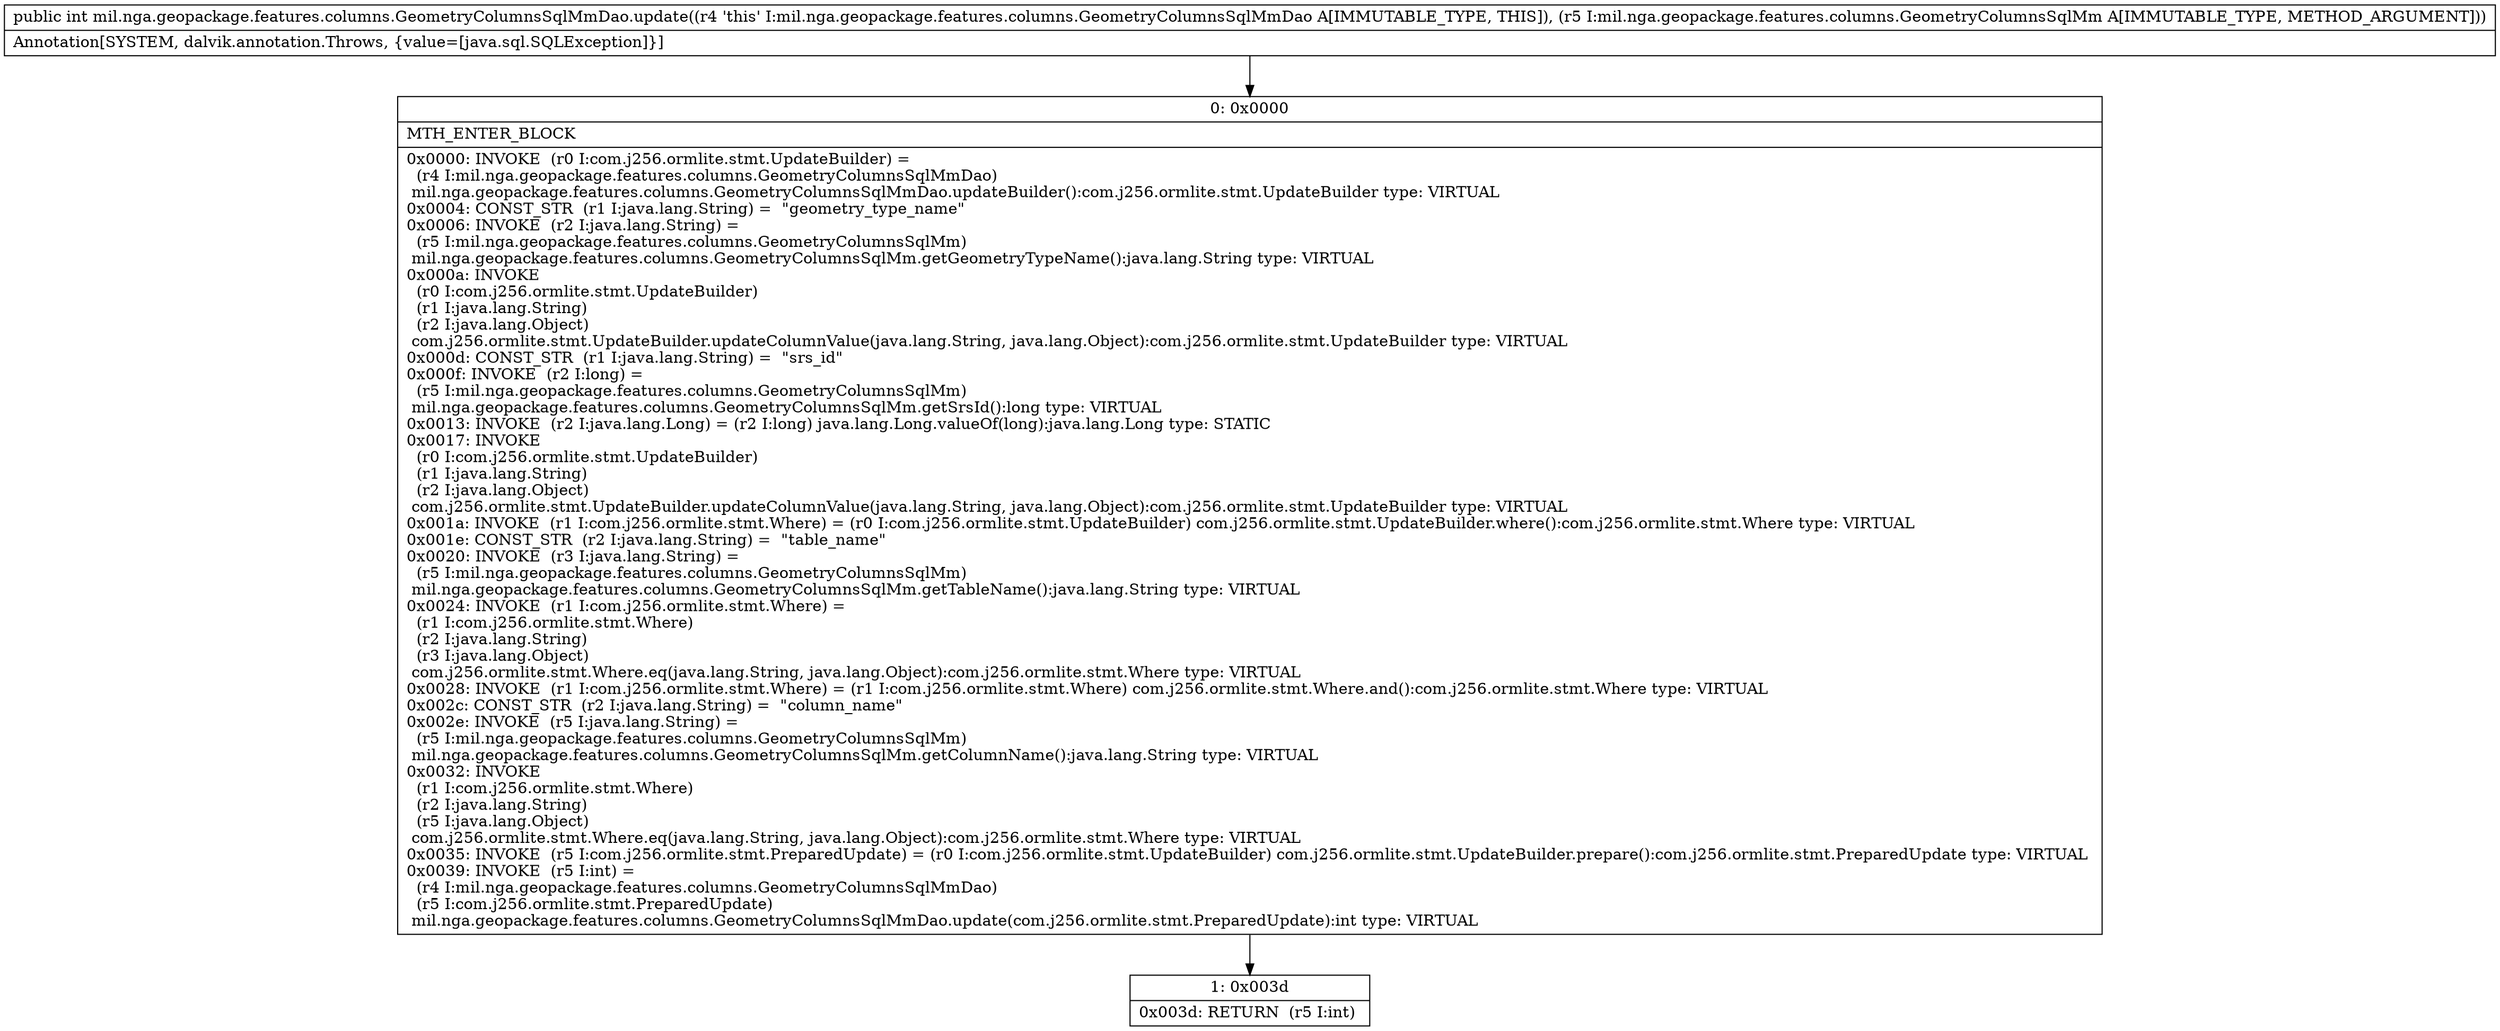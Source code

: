 digraph "CFG formil.nga.geopackage.features.columns.GeometryColumnsSqlMmDao.update(Lmil\/nga\/geopackage\/features\/columns\/GeometryColumnsSqlMm;)I" {
Node_0 [shape=record,label="{0\:\ 0x0000|MTH_ENTER_BLOCK\l|0x0000: INVOKE  (r0 I:com.j256.ormlite.stmt.UpdateBuilder) = \l  (r4 I:mil.nga.geopackage.features.columns.GeometryColumnsSqlMmDao)\l mil.nga.geopackage.features.columns.GeometryColumnsSqlMmDao.updateBuilder():com.j256.ormlite.stmt.UpdateBuilder type: VIRTUAL \l0x0004: CONST_STR  (r1 I:java.lang.String) =  \"geometry_type_name\" \l0x0006: INVOKE  (r2 I:java.lang.String) = \l  (r5 I:mil.nga.geopackage.features.columns.GeometryColumnsSqlMm)\l mil.nga.geopackage.features.columns.GeometryColumnsSqlMm.getGeometryTypeName():java.lang.String type: VIRTUAL \l0x000a: INVOKE  \l  (r0 I:com.j256.ormlite.stmt.UpdateBuilder)\l  (r1 I:java.lang.String)\l  (r2 I:java.lang.Object)\l com.j256.ormlite.stmt.UpdateBuilder.updateColumnValue(java.lang.String, java.lang.Object):com.j256.ormlite.stmt.UpdateBuilder type: VIRTUAL \l0x000d: CONST_STR  (r1 I:java.lang.String) =  \"srs_id\" \l0x000f: INVOKE  (r2 I:long) = \l  (r5 I:mil.nga.geopackage.features.columns.GeometryColumnsSqlMm)\l mil.nga.geopackage.features.columns.GeometryColumnsSqlMm.getSrsId():long type: VIRTUAL \l0x0013: INVOKE  (r2 I:java.lang.Long) = (r2 I:long) java.lang.Long.valueOf(long):java.lang.Long type: STATIC \l0x0017: INVOKE  \l  (r0 I:com.j256.ormlite.stmt.UpdateBuilder)\l  (r1 I:java.lang.String)\l  (r2 I:java.lang.Object)\l com.j256.ormlite.stmt.UpdateBuilder.updateColumnValue(java.lang.String, java.lang.Object):com.j256.ormlite.stmt.UpdateBuilder type: VIRTUAL \l0x001a: INVOKE  (r1 I:com.j256.ormlite.stmt.Where) = (r0 I:com.j256.ormlite.stmt.UpdateBuilder) com.j256.ormlite.stmt.UpdateBuilder.where():com.j256.ormlite.stmt.Where type: VIRTUAL \l0x001e: CONST_STR  (r2 I:java.lang.String) =  \"table_name\" \l0x0020: INVOKE  (r3 I:java.lang.String) = \l  (r5 I:mil.nga.geopackage.features.columns.GeometryColumnsSqlMm)\l mil.nga.geopackage.features.columns.GeometryColumnsSqlMm.getTableName():java.lang.String type: VIRTUAL \l0x0024: INVOKE  (r1 I:com.j256.ormlite.stmt.Where) = \l  (r1 I:com.j256.ormlite.stmt.Where)\l  (r2 I:java.lang.String)\l  (r3 I:java.lang.Object)\l com.j256.ormlite.stmt.Where.eq(java.lang.String, java.lang.Object):com.j256.ormlite.stmt.Where type: VIRTUAL \l0x0028: INVOKE  (r1 I:com.j256.ormlite.stmt.Where) = (r1 I:com.j256.ormlite.stmt.Where) com.j256.ormlite.stmt.Where.and():com.j256.ormlite.stmt.Where type: VIRTUAL \l0x002c: CONST_STR  (r2 I:java.lang.String) =  \"column_name\" \l0x002e: INVOKE  (r5 I:java.lang.String) = \l  (r5 I:mil.nga.geopackage.features.columns.GeometryColumnsSqlMm)\l mil.nga.geopackage.features.columns.GeometryColumnsSqlMm.getColumnName():java.lang.String type: VIRTUAL \l0x0032: INVOKE  \l  (r1 I:com.j256.ormlite.stmt.Where)\l  (r2 I:java.lang.String)\l  (r5 I:java.lang.Object)\l com.j256.ormlite.stmt.Where.eq(java.lang.String, java.lang.Object):com.j256.ormlite.stmt.Where type: VIRTUAL \l0x0035: INVOKE  (r5 I:com.j256.ormlite.stmt.PreparedUpdate) = (r0 I:com.j256.ormlite.stmt.UpdateBuilder) com.j256.ormlite.stmt.UpdateBuilder.prepare():com.j256.ormlite.stmt.PreparedUpdate type: VIRTUAL \l0x0039: INVOKE  (r5 I:int) = \l  (r4 I:mil.nga.geopackage.features.columns.GeometryColumnsSqlMmDao)\l  (r5 I:com.j256.ormlite.stmt.PreparedUpdate)\l mil.nga.geopackage.features.columns.GeometryColumnsSqlMmDao.update(com.j256.ormlite.stmt.PreparedUpdate):int type: VIRTUAL \l}"];
Node_1 [shape=record,label="{1\:\ 0x003d|0x003d: RETURN  (r5 I:int) \l}"];
MethodNode[shape=record,label="{public int mil.nga.geopackage.features.columns.GeometryColumnsSqlMmDao.update((r4 'this' I:mil.nga.geopackage.features.columns.GeometryColumnsSqlMmDao A[IMMUTABLE_TYPE, THIS]), (r5 I:mil.nga.geopackage.features.columns.GeometryColumnsSqlMm A[IMMUTABLE_TYPE, METHOD_ARGUMENT]))  | Annotation[SYSTEM, dalvik.annotation.Throws, \{value=[java.sql.SQLException]\}]\l}"];
MethodNode -> Node_0;
Node_0 -> Node_1;
}

